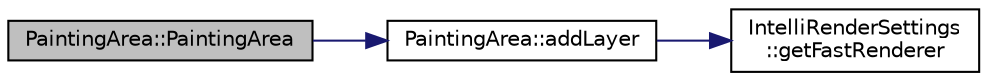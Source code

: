 digraph "PaintingArea::PaintingArea"
{
 // LATEX_PDF_SIZE
  edge [fontname="Helvetica",fontsize="10",labelfontname="Helvetica",labelfontsize="10"];
  node [fontname="Helvetica",fontsize="10",shape=record];
  rankdir="LR";
  Node1 [label="PaintingArea::PaintingArea",height=0.2,width=0.4,color="black", fillcolor="grey75", style="filled", fontcolor="black",tooltip="PaintingArea is the constructor of the PaintingArea class, which initiates the working environment."];
  Node1 -> Node2 [color="midnightblue",fontsize="10",style="solid",fontname="Helvetica"];
  Node2 [label="PaintingArea::addLayer",height=0.2,width=0.4,color="black", fillcolor="white", style="filled",URL="$class_painting_area.html#a6e9207612cef104d39013564696fe989",tooltip="The addLayer adds a layer to the current project/ painting area."];
  Node2 -> Node3 [color="midnightblue",fontsize="10",style="solid",fontname="Helvetica"];
  Node3 [label="IntelliRenderSettings\l::getFastRenderer",height=0.2,width=0.4,color="black", fillcolor="white", style="filled",URL="$class_intelli_render_settings.html#a5a74e7d7ed3a2e944883dddbe8bbf5e8",tooltip="The getfastRenderer gets the value of the flag for the fastRenderer setting."];
}
